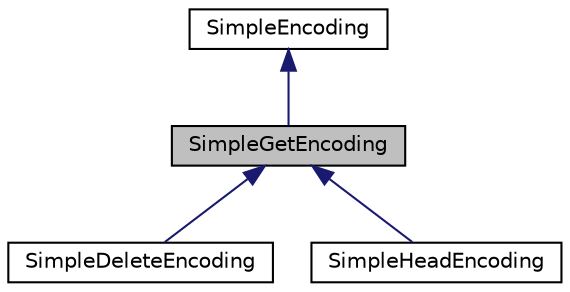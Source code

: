 digraph "SimpleGetEncoding"
{
  edge [fontname="Helvetica",fontsize="10",labelfontname="Helvetica",labelfontsize="10"];
  node [fontname="Helvetica",fontsize="10",shape=record];
  Node1 [label="SimpleGetEncoding",height=0.2,width=0.4,color="black", fillcolor="grey75", style="filled" fontcolor="black"];
  Node2 -> Node1 [dir="back",color="midnightblue",fontsize="10",style="solid",fontname="Helvetica"];
  Node2 [label="SimpleEncoding",height=0.2,width=0.4,color="black", fillcolor="white", style="filled",URL="$class_simple_encoding.html"];
  Node1 -> Node3 [dir="back",color="midnightblue",fontsize="10",style="solid",fontname="Helvetica"];
  Node3 [label="SimpleDeleteEncoding",height=0.2,width=0.4,color="black", fillcolor="white", style="filled",URL="$class_simple_delete_encoding.html"];
  Node1 -> Node4 [dir="back",color="midnightblue",fontsize="10",style="solid",fontname="Helvetica"];
  Node4 [label="SimpleHeadEncoding",height=0.2,width=0.4,color="black", fillcolor="white", style="filled",URL="$class_simple_head_encoding.html"];
}
